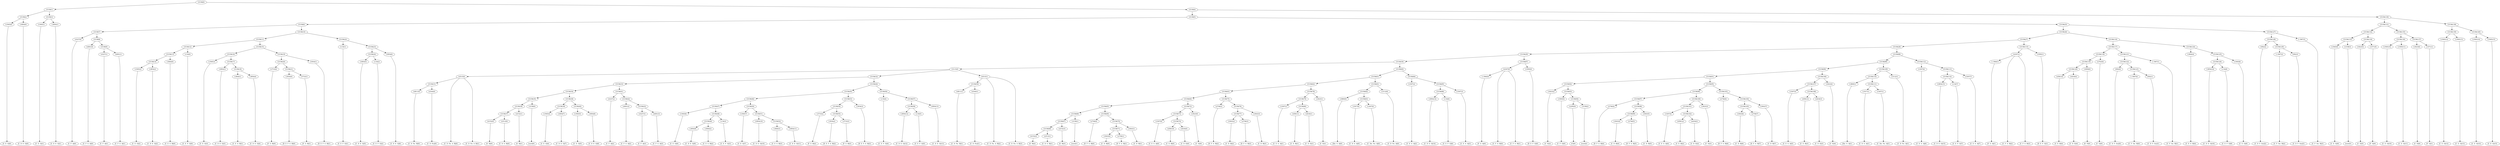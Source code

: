 digraph sample{
"L1945(0)"->"[C  E  G](0)"
"L3854(0)"->"[C  D  E  G](0)"
"L5158(2)"->"L1945(0)"
"L5158(2)"->"L3854(0)"
"L1945(1)"->"[C  E  G](1)"
"L3854(1)"->"[C  D  E  G](1)"
"L5158(3)"->"L1945(1)"
"L5158(3)"->"L3854(1)"
"L5158(1)"->"L5158(2)"
"L5158(1)"->"L5158(3)"
"L4327(0)"->"[C  F  A](0)"
"L4001(0)"->"[C  F  G  A](0)"
"L4327(1)"->"[C  F  A](1)"
"L4001(1)"->"[C  F  G  A](1)"
"L5158(9)"->"L4327(1)"
"L5158(9)"->"L4001(1)"
"L5158(8)"->"L4001(0)"
"L5158(8)"->"L5158(9)"
"L5158(7)"->"L4327(0)"
"L5158(7)"->"L5158(8)"
"L1945(2)"->"[C  E  G](2)"
"L3854(2)"->"[C  D  E  G](2)"
"L5158(14)"->"L1945(2)"
"L5158(14)"->"L3854(2)"
"L3844(0)"->"[C  E  G  B](0)"
"L5158(13)"->"L5158(14)"
"L5158(13)"->"L3844(0)"
"L134(0)"->"[C  E  F  G](0)"
"L5158(12)"->"L5158(13)"
"L5158(12)"->"L134(0)"
"L1945(3)"->"[C  E  G](3)"
"L3854(3)"->"[C  D  E  G](3)"
"L3844(1)"->"[C  E  G  B](1)"
"L3854(4)"->"[C  D  E  G](4)"
"L5158(18)"->"L3844(1)"
"L5158(18)"->"L3854(4)"
"L5158(17)"->"L3854(3)"
"L5158(17)"->"L5158(18)"
"L5158(16)"->"L1945(3)"
"L5158(16)"->"L5158(17)"
"L3733(0)"->"[F  G  B](0)"
"L3934(0)"->"[D  E  F  G  B](0)"
"L3733(1)"->"[F  G  B](1)"
"L5158(21)"->"L3934(0)"
"L5158(21)"->"L3733(1)"
"L5158(20)"->"L3733(0)"
"L5158(20)"->"L5158(21)"
"L3934(1)"->"[D  E  F  G  B](1)"
"L5158(19)"->"L5158(20)"
"L5158(19)"->"L3934(1)"
"L5158(15)"->"L5158(16)"
"L5158(15)"->"L5158(19)"
"L5158(11)"->"L5158(12)"
"L5158(11)"->"L5158(15)"
"L134(1)"->"[C  E  F  G](1)"
"L3854(5)"->"[C  D  E  G](5)"
"L134(2)"->"[C  E  F  G](2)"
"L5158(24)"->"L3854(5)"
"L5158(24)"->"L134(2)"
"L3854(6)"->"[C  D  E  G](6)"
"L5158(23)"->"L5158(24)"
"L5158(23)"->"L3854(6)"
"L5158(22)"->"L134(1)"
"L5158(22)"->"L5158(23)"
"L5158(10)"->"L5158(11)"
"L5158(10)"->"L5158(22)"
"L5158(6)"->"L5158(7)"
"L5158(6)"->"L5158(10)"
"L4811(0)"->"[C  D  Fis  B](0)"
"L4344(0)"->"[C  D  Fis](0)"
"L5158(31)"->"L4811(0)"
"L5158(31)"->"L4344(0)"
"L4515(0)"->"[C  D  Fis  A  B](0)"
"L4515(0)"->"L5158(31)"
"L4515(0)"->"[C  D  Fis  A  B](1)"
"L4152(0)"->"[G  B](0)"
"L2513(0)"->"[C  D  G  B](0)"
"L5158(37)"->"L4152(0)"
"L5158(37)"->"L2513(0)"
"L4152(1)"->"[G  B](1)"
"L5158(36)"->"L5158(37)"
"L5158(36)"->"L4152(1)"
"L3158(0)"->"[rest](0)"
"L5158(35)"->"L5158(36)"
"L5158(35)"->"L3158(0)"
"L1945(4)"->"[C  E  G](4)"
"L3854(7)"->"[C  D  E  G](7)"
"L5158(39)"->"L1945(4)"
"L5158(39)"->"L3854(7)"
"L1945(5)"->"[C  E  G](5)"
"L3854(8)"->"[C  D  E  G](8)"
"L5158(40)"->"L1945(5)"
"L5158(40)"->"L3854(8)"
"L5158(38)"->"L5158(39)"
"L5158(38)"->"L5158(40)"
"L5158(34)"->"L5158(35)"
"L5158(34)"->"L5158(38)"
"L4327(2)"->"[C  F  A](2)"
"L4001(2)"->"[C  F  G  A](2)"
"L4327(3)"->"[C  F  A](3)"
"L4001(3)"->"[C  F  G  A](3)"
"L5158(43)"->"L4327(3)"
"L5158(43)"->"L4001(3)"
"L5158(42)"->"L4001(2)"
"L5158(42)"->"L5158(43)"
"L5158(41)"->"L4327(2)"
"L5158(41)"->"L5158(42)"
"L5158(33)"->"L5158(34)"
"L5158(33)"->"L5158(41)"
"L1945(6)"->"[C  E  G](6)"
"L3854(9)"->"[C  D  E  G](9)"
"L3844(2)"->"[C  E  G  B](2)"
"L5158(49)"->"L3854(9)"
"L5158(49)"->"L3844(2)"
"L134(3)"->"[C  E  F  G](3)"
"L5158(48)"->"L5158(49)"
"L5158(48)"->"L134(3)"
"L5158(47)"->"L1945(6)"
"L5158(47)"->"L5158(48)"
"L1945(7)"->"[C  E  G](7)"
"L3854(10)"->"[C  D  E  G](10)"
"L3844(3)"->"[C  E  G  B](3)"
"L3854(11)"->"[C  D  E  G](11)"
"L5158(52)"->"L3844(3)"
"L5158(52)"->"L3854(11)"
"L5158(51)"->"L3854(10)"
"L5158(51)"->"L5158(52)"
"L5158(50)"->"L1945(7)"
"L5158(50)"->"L5158(51)"
"L5158(46)"->"L5158(47)"
"L5158(46)"->"L5158(50)"
"L3733(2)"->"[F  G  B](2)"
"L3934(2)"->"[D  E  F  G  B](2)"
"L3733(3)"->"[F  G  B](3)"
"L5158(55)"->"L3934(2)"
"L5158(55)"->"L3733(3)"
"L5158(54)"->"L3733(2)"
"L5158(54)"->"L5158(55)"
"L3934(3)"->"[D  E  F  G  B](3)"
"L5158(53)"->"L5158(54)"
"L5158(53)"->"L3934(3)"
"L5158(45)"->"L5158(46)"
"L5158(45)"->"L5158(53)"
"L134(4)"->"[C  E  F  G](4)"
"L3854(12)"->"[C  D  E  G](12)"
"L134(5)"->"[C  E  F  G](5)"
"L5158(58)"->"L3854(12)"
"L5158(58)"->"L134(5)"
"L3854(13)"->"[C  D  E  G](13)"
"L5158(57)"->"L5158(58)"
"L5158(57)"->"L3854(13)"
"L5158(56)"->"L134(4)"
"L5158(56)"->"L5158(57)"
"L5158(44)"->"L5158(45)"
"L5158(44)"->"L5158(56)"
"L5158(32)"->"L5158(33)"
"L5158(32)"->"L5158(44)"
"L4811(1)"->"[C  D  Fis  B](1)"
"L4344(1)"->"[C  D  Fis](1)"
"L5158(59)"->"L4811(1)"
"L5158(59)"->"L4344(1)"
"L4515(1)"->"[C  D  Fis  A  B](2)"
"L4515(1)"->"L5158(59)"
"L4515(1)"->"[C  D  Fis  A  B](3)"
"L5115(0)"->"L4515(0)"
"L5115(0)"->"L5158(32)"
"L5115(0)"->"L4515(1)"
"L4152(2)"->"[G  B](2)"
"L2513(1)"->"[C  D  G  B](1)"
"L5158(68)"->"L4152(2)"
"L5158(68)"->"L2513(1)"
"L4152(3)"->"[G  B](3)"
"L5158(67)"->"L5158(68)"
"L5158(67)"->"L4152(3)"
"L3158(1)"->"[rest](1)"
"L5158(66)"->"L5158(67)"
"L5158(66)"->"L3158(1)"
"L2746(0)"->"[D  F  G  B](0)"
"L3043(0)"->"[C  D  B](0)"
"L2746(1)"->"[D  F  G  B](1)"
"L5158(71)"->"L3043(0)"
"L5158(71)"->"L2746(1)"
"L3043(1)"->"[C  D  B](1)"
"L5158(70)"->"L5158(71)"
"L5158(70)"->"L3043(1)"
"L5158(69)"->"L2746(0)"
"L5158(69)"->"L5158(70)"
"L5158(65)"->"L5158(66)"
"L5158(65)"->"L5158(69)"
"L3307(0)"->"[C  E  G  A](0)"
"L4581(0)"->"[C  E  B](0)"
"L4434(0)"->"[C  D  E](0)"
"L5158(74)"->"L4581(0)"
"L5158(74)"->"L4434(0)"
"L5158(73)"->"L3307(0)"
"L5158(73)"->"L5158(74)"
"L3023(0)"->"[C  E](0)"
"L5158(72)"->"L5158(73)"
"L5158(72)"->"L3023(0)"
"L5158(64)"->"L5158(65)"
"L5158(64)"->"L5158(72)"
"L2746(2)"->"[D  F  G  B](2)"
"L3043(2)"->"[C  D  B](2)"
"L2746(3)"->"[D  F  G  B](3)"
"L5158(77)"->"L3043(2)"
"L5158(77)"->"L2746(3)"
"L3043(3)"->"[C  D  B](3)"
"L5158(76)"->"L5158(77)"
"L5158(76)"->"L3043(3)"
"L5158(75)"->"L2746(2)"
"L5158(75)"->"L5158(76)"
"L5158(63)"->"L5158(64)"
"L5158(63)"->"L5158(75)"
"L3307(1)"->"[C  E  G  A](1)"
"L4581(1)"->"[C  E  B](1)"
"L4434(1)"->"[C  D  E](1)"
"L5158(80)"->"L4581(1)"
"L5158(80)"->"L4434(1)"
"L5158(79)"->"L3307(1)"
"L5158(79)"->"L5158(80)"
"L3023(1)"->"[C  E](1)"
"L5158(78)"->"L5158(79)"
"L5158(78)"->"L3023(1)"
"L5158(62)"->"L5158(63)"
"L5158(62)"->"L5158(78)"
"L3800(0)"->"[Dis  G  A](0)"
"L1917(0)"->"[C  D  G  A](0)"
"L1447(0)"->"[C  Dis  Fis  A](0)"
"L5158(83)"->"L1917(0)"
"L5158(83)"->"L1447(0)"
"L5158(82)"->"L3800(0)"
"L5158(82)"->"L5158(83)"
"L3112(0)"->"[C  D  Fis  A](0)"
"L5158(81)"->"L5158(82)"
"L5158(81)"->"L3112(0)"
"L5158(61)"->"L5158(62)"
"L5158(61)"->"L5158(81)"
"L3307(2)"->"[C  E  G  A](2)"
"L3854(14)"->"[C  D  E  G](14)"
"L134(6)"->"[C  E  F  G](6)"
"L5158(86)"->"L3854(14)"
"L5158(86)"->"L134(6)"
"L3307(3)"->"[C  E  G  A](3)"
"L5158(85)"->"L5158(86)"
"L5158(85)"->"L3307(3)"
"L5158(84)"->"L3307(2)"
"L5158(84)"->"L5158(85)"
"L5158(60)"->"L5158(61)"
"L5158(60)"->"L5158(84)"
"L5158(30)"->"L5115(0)"
"L5158(30)"->"L5158(60)"
"L-1964(0)"->"[F  G  A](0)"
"L4347(0)"->"[C  F  G  B](0)"
"L4347(0)"->"L-1964(0)"
"L4347(0)"->"[C  F  G  B](1)"
"L3595(0)"->"[D  E  F  G](0)"
"L5158(87)"->"L4347(0)"
"L5158(87)"->"L3595(0)"
"L5158(29)"->"L5158(30)"
"L5158(29)"->"L5158(87)"
"L3023(2)"->"[C  E](2)"
"L3565(0)"->"[C  F  G](0)"
"L2295(0)"->"[C](0)"
"L3158(2)"->"[rest](2)"
"L5158(94)"->"L2295(0)"
"L5158(94)"->"L3158(2)"
"L5158(93)"->"L3565(0)"
"L5158(93)"->"L5158(94)"
"L5158(92)"->"L3023(2)"
"L5158(92)"->"L5158(93)"
"L2746(4)"->"[D  F  G  B](4)"
"L3043(4)"->"[C  D  B](4)"
"L2746(5)"->"[D  F  G  B](5)"
"L5158(99)"->"L3043(4)"
"L5158(99)"->"L2746(5)"
"L3043(5)"->"[C  D  B](5)"
"L5158(98)"->"L5158(99)"
"L5158(98)"->"L3043(5)"
"L5158(97)"->"L2746(4)"
"L5158(97)"->"L5158(98)"
"L3307(4)"->"[C  E  G  A](4)"
"L4581(2)"->"[C  E  B](2)"
"L4434(2)"->"[C  D  E](2)"
"L5158(102)"->"L4581(2)"
"L5158(102)"->"L4434(2)"
"L5158(101)"->"L3307(4)"
"L5158(101)"->"L5158(102)"
"L3023(3)"->"[C  E](3)"
"L5158(100)"->"L5158(101)"
"L5158(100)"->"L3023(3)"
"L5158(96)"->"L5158(97)"
"L5158(96)"->"L5158(100)"
"L2746(6)"->"[D  F  G  B](6)"
"L3043(6)"->"[C  D  B](6)"
"L2746(7)"->"[D  F  G  B](7)"
"L5158(105)"->"L3043(6)"
"L5158(105)"->"L2746(7)"
"L3043(7)"->"[C  D  B](7)"
"L5158(104)"->"L5158(105)"
"L5158(104)"->"L3043(7)"
"L5158(103)"->"L2746(6)"
"L5158(103)"->"L5158(104)"
"L5158(95)"->"L5158(96)"
"L5158(95)"->"L5158(103)"
"L5158(91)"->"L5158(92)"
"L5158(91)"->"L5158(95)"
"L3307(5)"->"[C  E  G  A](5)"
"L4581(3)"->"[C  E  B](3)"
"L4434(3)"->"[C  D  E](3)"
"L5158(108)"->"L4581(3)"
"L5158(108)"->"L4434(3)"
"L5158(107)"->"L3307(5)"
"L5158(107)"->"L5158(108)"
"L3023(4)"->"[C  E](4)"
"L5158(106)"->"L5158(107)"
"L5158(106)"->"L3023(4)"
"L5158(90)"->"L5158(91)"
"L5158(90)"->"L5158(106)"
"L3800(1)"->"[Dis  G  A](1)"
"L1917(1)"->"[C  D  G  A](1)"
"L1447(1)"->"[C  Dis  Fis  A](1)"
"L5158(111)"->"L1917(1)"
"L5158(111)"->"L1447(1)"
"L5158(110)"->"L3800(1)"
"L5158(110)"->"L5158(111)"
"L3112(1)"->"[C  D  Fis  A](1)"
"L5158(109)"->"L5158(110)"
"L5158(109)"->"L3112(1)"
"L5158(89)"->"L5158(90)"
"L5158(89)"->"L5158(109)"
"L3307(6)"->"[C  E  G  A](6)"
"L3854(15)"->"[C  D  E  G](15)"
"L134(7)"->"[C  E  F  G](7)"
"L5158(114)"->"L3854(15)"
"L5158(114)"->"L134(7)"
"L3307(7)"->"[C  E  G  A](7)"
"L5158(113)"->"L5158(114)"
"L5158(113)"->"L3307(7)"
"L5158(112)"->"L3307(6)"
"L5158(112)"->"L5158(113)"
"L5158(88)"->"L5158(89)"
"L5158(88)"->"L5158(112)"
"L5158(28)"->"L5158(29)"
"L5158(28)"->"L5158(88)"
"L-1964(1)"->"[F  G  A](1)"
"L4347(1)"->"[C  F  G  B](2)"
"L4347(1)"->"L-1964(1)"
"L4347(1)"->"[C  F  G  B](3)"
"L3595(1)"->"[D  E  F  G](1)"
"L5158(115)"->"L4347(1)"
"L5158(115)"->"L3595(1)"
"L5158(27)"->"L5158(28)"
"L5158(27)"->"L5158(115)"
"L4581(4)"->"[C  E  B](4)"
"L4434(4)"->"[C  D  E](4)"
"L5158(120)"->"L4581(4)"
"L5158(120)"->"L4434(4)"
"L3858(0)"->"[E  F](0)"
"L5158(119)"->"L5158(120)"
"L5158(119)"->"L3858(0)"
"L2763(0)"->"[C  G](0)"
"L5158(118)"->"L5158(119)"
"L5158(118)"->"L2763(0)"
"L902(0)"->"[C  D  F  Gis](0)"
"L-1967(0)"->"[C  F  Gis  B](0)"
"L902(1)"->"[C  D  F  Gis](1)"
"L5158(123)"->"L-1967(0)"
"L5158(123)"->"L902(1)"
"L5158(122)"->"L902(0)"
"L5158(122)"->"L5158(123)"
"L-1967(1)"->"[C  F  Gis  B](1)"
"L5158(121)"->"L5158(122)"
"L5158(121)"->"L-1967(1)"
"L5158(117)"->"L5158(118)"
"L5158(117)"->"L5158(121)"
"L3844(4)"->"[C  E  G  B](4)"
"L3854(16)"->"[C  D  E  G](16)"
"L134(8)"->"[C  E  F  G](8)"
"L5158(126)"->"L3854(16)"
"L5158(126)"->"L134(8)"
"L1945(8)"->"[C  E  G](8)"
"L5158(125)"->"L5158(126)"
"L5158(125)"->"L1945(8)"
"L5158(124)"->"L3844(4)"
"L5158(124)"->"L5158(125)"
"L5158(116)"->"L5158(117)"
"L5158(116)"->"L5158(124)"
"L5158(26)"->"L5158(27)"
"L5158(26)"->"L5158(116)"
"L902(2)"->"[C  D  F  Gis](2)"
"L-1967(2)"->"[C  F  Gis  B](2)"
"L902(3)"->"[C  D  F  Gis](3)"
"L5158(129)"->"L-1967(2)"
"L5158(129)"->"L902(3)"
"L5158(128)"->"L902(2)"
"L5158(128)"->"L5158(129)"
"L-1967(3)"->"[C  F  Gis  B](3)"
"L5158(127)"->"L5158(128)"
"L5158(127)"->"L-1967(3)"
"L5158(25)"->"L5158(26)"
"L5158(25)"->"L5158(127)"
"L5158(5)"->"L5158(6)"
"L5158(5)"->"L5158(25)"
"L1945(9)"->"[C  E  G](9)"
"L3158(3)"->"[rest](3)"
"L5158(133)"->"L1945(9)"
"L5158(133)"->"L3158(3)"
"L3023(5)"->"[C  E](5)"
"L3371(0)"->"[F  G](0)"
"L5158(134)"->"L3023(5)"
"L5158(134)"->"L3371(0)"
"L5158(132)"->"L5158(133)"
"L5158(132)"->"L5158(134)"
"L1945(10)"->"[C  E  G](10)"
"L1945(11)"->"[C  E  G](11)"
"L5158(136)"->"L1945(10)"
"L5158(136)"->"L1945(11)"
"L3023(6)"->"[C  E](6)"
"L3371(1)"->"[F  G](1)"
"L5158(137)"->"L3023(6)"
"L5158(137)"->"L3371(1)"
"L5158(135)"->"L5158(136)"
"L5158(135)"->"L5158(137)"
"L5158(131)"->"L5158(132)"
"L5158(131)"->"L5158(135)"
"L1945(12)"->"[C  E  G](12)"
"L1945(13)"->"[C  E  G](13)"
"L5158(139)"->"L1945(12)"
"L5158(139)"->"L1945(13)"
"L1945(14)"->"[C  E  G](14)"
"L1945(15)"->"[C  E  G](15)"
"L5158(140)"->"L1945(14)"
"L5158(140)"->"L1945(15)"
"L5158(138)"->"L5158(139)"
"L5158(138)"->"L5158(140)"
"L5158(130)"->"L5158(131)"
"L5158(130)"->"L5158(138)"
"L5158(4)"->"L5158(5)"
"L5158(4)"->"L5158(130)"
"L5158(0)"->"L5158(1)"
"L5158(0)"->"L5158(4)"
{rank = min; "L5158(0)"}
{rank = same; "L5158(1)"; "L5158(4)";}
{rank = same; "L5158(2)"; "L5158(3)"; "L5158(5)"; "L5158(130)";}
{rank = same; "L1945(0)"; "L3854(0)"; "L1945(1)"; "L3854(1)"; "L5158(6)"; "L5158(25)"; "L5158(131)"; "L5158(138)";}
{rank = same; "L5158(7)"; "L5158(10)"; "L5158(26)"; "L5158(127)"; "L5158(132)"; "L5158(135)"; "L5158(139)"; "L5158(140)";}
{rank = same; "L4327(0)"; "L5158(8)"; "L5158(11)"; "L5158(22)"; "L5158(27)"; "L5158(116)"; "L5158(128)"; "L-1967(3)"; "L5158(133)"; "L5158(134)"; "L5158(136)"; "L5158(137)"; "L1945(12)"; "L1945(13)"; "L1945(14)"; "L1945(15)";}
{rank = same; "L4001(0)"; "L5158(9)"; "L5158(12)"; "L5158(15)"; "L134(1)"; "L5158(23)"; "L5158(28)"; "L5158(115)"; "L5158(117)"; "L5158(124)"; "L902(2)"; "L5158(129)"; "L1945(9)"; "L3158(3)"; "L3023(5)"; "L3371(0)"; "L1945(10)"; "L1945(11)"; "L3023(6)"; "L3371(1)";}
{rank = same; "L4327(1)"; "L4001(1)"; "L5158(13)"; "L134(0)"; "L5158(16)"; "L5158(19)"; "L5158(24)"; "L3854(6)"; "L5158(29)"; "L5158(88)"; "L4347(1)"; "L3595(1)"; "L5158(118)"; "L5158(121)"; "L3844(4)"; "L5158(125)"; "L-1967(2)"; "L902(3)";}
{rank = same; "L5158(14)"; "L3844(0)"; "L1945(3)"; "L5158(17)"; "L5158(20)"; "L3934(1)"; "L3854(5)"; "L134(2)"; "L5158(30)"; "L5158(87)"; "L5158(89)"; "L5158(112)"; "L-1964(1)"; "L5158(119)"; "L2763(0)"; "L5158(122)"; "L-1967(1)"; "L5158(126)"; "L1945(8)";}
{rank = same; "L1945(2)"; "L3854(2)"; "L3854(3)"; "L5158(18)"; "L3733(0)"; "L5158(21)"; "L5115(0)"; "L5158(60)"; "L4347(0)"; "L3595(0)"; "L5158(90)"; "L5158(109)"; "L3307(6)"; "L5158(113)"; "L5158(120)"; "L3858(0)"; "L902(0)"; "L5158(123)"; "L3854(16)"; "L134(8)";}
{rank = same; "L3844(1)"; "L3854(4)"; "L3934(0)"; "L3733(1)"; "L4515(0)"; "L5158(32)"; "L4515(1)"; "L5158(61)"; "L5158(84)"; "L-1964(0)"; "L5158(91)"; "L5158(106)"; "L5158(110)"; "L3112(1)"; "L5158(114)"; "L3307(7)"; "L4581(4)"; "L4434(4)"; "L-1967(0)"; "L902(1)";}
{rank = same; "L5158(31)"; "L5158(33)"; "L5158(44)"; "L5158(59)"; "L5158(62)"; "L5158(81)"; "L3307(2)"; "L5158(85)"; "L5158(92)"; "L5158(95)"; "L5158(107)"; "L3023(4)"; "L3800(1)"; "L5158(111)"; "L3854(15)"; "L134(7)";}
{rank = same; "L4811(0)"; "L4344(0)"; "L5158(34)"; "L5158(41)"; "L5158(45)"; "L5158(56)"; "L4811(1)"; "L4344(1)"; "L5158(63)"; "L5158(78)"; "L5158(82)"; "L3112(0)"; "L5158(86)"; "L3307(3)"; "L3023(2)"; "L5158(93)"; "L5158(96)"; "L5158(103)"; "L3307(5)"; "L5158(108)"; "L1917(1)"; "L1447(1)";}
{rank = same; "L5158(35)"; "L5158(38)"; "L4327(2)"; "L5158(42)"; "L5158(46)"; "L5158(53)"; "L134(4)"; "L5158(57)"; "L5158(64)"; "L5158(75)"; "L5158(79)"; "L3023(1)"; "L3800(0)"; "L5158(83)"; "L3854(14)"; "L134(6)"; "L3565(0)"; "L5158(94)"; "L5158(97)"; "L5158(100)"; "L2746(6)"; "L5158(104)"; "L4581(3)"; "L4434(3)";}
{rank = same; "L5158(36)"; "L3158(0)"; "L5158(39)"; "L5158(40)"; "L4001(2)"; "L5158(43)"; "L5158(47)"; "L5158(50)"; "L5158(54)"; "L3934(3)"; "L5158(58)"; "L3854(13)"; "L5158(65)"; "L5158(72)"; "L2746(2)"; "L5158(76)"; "L3307(1)"; "L5158(80)"; "L1917(0)"; "L1447(0)"; "L2295(0)"; "L3158(2)"; "L2746(4)"; "L5158(98)"; "L5158(101)"; "L3023(3)"; "L5158(105)"; "L3043(7)";}
{rank = same; "L5158(37)"; "L4152(1)"; "L1945(4)"; "L3854(7)"; "L1945(5)"; "L3854(8)"; "L4327(3)"; "L4001(3)"; "L1945(6)"; "L5158(48)"; "L1945(7)"; "L5158(51)"; "L3733(2)"; "L5158(55)"; "L3854(12)"; "L134(5)"; "L5158(66)"; "L5158(69)"; "L5158(73)"; "L3023(0)"; "L5158(77)"; "L3043(3)"; "L4581(1)"; "L4434(1)"; "L5158(99)"; "L3043(5)"; "L3307(4)"; "L5158(102)"; "L3043(6)"; "L2746(7)";}
{rank = same; "L4152(0)"; "L2513(0)"; "L5158(49)"; "L134(3)"; "L3854(10)"; "L5158(52)"; "L3934(2)"; "L3733(3)"; "L5158(67)"; "L3158(1)"; "L2746(0)"; "L5158(70)"; "L3307(0)"; "L5158(74)"; "L3043(2)"; "L2746(3)"; "L3043(4)"; "L2746(5)"; "L4581(2)"; "L4434(2)";}
{rank = same; "L3854(9)"; "L3844(2)"; "L3844(3)"; "L3854(11)"; "L5158(68)"; "L4152(3)"; "L5158(71)"; "L3043(1)"; "L4581(0)"; "L4434(0)";}
{rank = same; "L4152(2)"; "L2513(1)"; "L3043(0)"; "L2746(1)";}
{rank = max; "[C  D  B](0)"; "[C  D  B](1)"; "[C  D  B](2)"; "[C  D  B](3)"; "[C  D  B](4)"; "[C  D  B](5)"; "[C  D  B](6)"; "[C  D  B](7)"; "[C  D  E  G](0)"; "[C  D  E  G](1)"; "[C  D  E  G](10)"; "[C  D  E  G](11)"; "[C  D  E  G](12)"; "[C  D  E  G](13)"; "[C  D  E  G](14)"; "[C  D  E  G](15)"; "[C  D  E  G](16)"; "[C  D  E  G](2)"; "[C  D  E  G](3)"; "[C  D  E  G](4)"; "[C  D  E  G](5)"; "[C  D  E  G](6)"; "[C  D  E  G](7)"; "[C  D  E  G](8)"; "[C  D  E  G](9)"; "[C  D  E](0)"; "[C  D  E](1)"; "[C  D  E](2)"; "[C  D  E](3)"; "[C  D  E](4)"; "[C  D  F  Gis](0)"; "[C  D  F  Gis](1)"; "[C  D  F  Gis](2)"; "[C  D  F  Gis](3)"; "[C  D  Fis  A  B](0)"; "[C  D  Fis  A  B](1)"; "[C  D  Fis  A  B](2)"; "[C  D  Fis  A  B](3)"; "[C  D  Fis  A](0)"; "[C  D  Fis  A](1)"; "[C  D  Fis  B](0)"; "[C  D  Fis  B](1)"; "[C  D  Fis](0)"; "[C  D  Fis](1)"; "[C  D  G  A](0)"; "[C  D  G  A](1)"; "[C  D  G  B](0)"; "[C  D  G  B](1)"; "[C  Dis  Fis  A](0)"; "[C  Dis  Fis  A](1)"; "[C  E  B](0)"; "[C  E  B](1)"; "[C  E  B](2)"; "[C  E  B](3)"; "[C  E  B](4)"; "[C  E  F  G](0)"; "[C  E  F  G](1)"; "[C  E  F  G](2)"; "[C  E  F  G](3)"; "[C  E  F  G](4)"; "[C  E  F  G](5)"; "[C  E  F  G](6)"; "[C  E  F  G](7)"; "[C  E  F  G](8)"; "[C  E  G  A](0)"; "[C  E  G  A](1)"; "[C  E  G  A](2)"; "[C  E  G  A](3)"; "[C  E  G  A](4)"; "[C  E  G  A](5)"; "[C  E  G  A](6)"; "[C  E  G  A](7)"; "[C  E  G  B](0)"; "[C  E  G  B](1)"; "[C  E  G  B](2)"; "[C  E  G  B](3)"; "[C  E  G  B](4)"; "[C  E  G](0)"; "[C  E  G](1)"; "[C  E  G](10)"; "[C  E  G](11)"; "[C  E  G](12)"; "[C  E  G](13)"; "[C  E  G](14)"; "[C  E  G](15)"; "[C  E  G](2)"; "[C  E  G](3)"; "[C  E  G](4)"; "[C  E  G](5)"; "[C  E  G](6)"; "[C  E  G](7)"; "[C  E  G](8)"; "[C  E  G](9)"; "[C  E](0)"; "[C  E](1)"; "[C  E](2)"; "[C  E](3)"; "[C  E](4)"; "[C  E](5)"; "[C  E](6)"; "[C  F  A](0)"; "[C  F  A](1)"; "[C  F  A](2)"; "[C  F  A](3)"; "[C  F  G  A](0)"; "[C  F  G  A](1)"; "[C  F  G  A](2)"; "[C  F  G  A](3)"; "[C  F  G  B](0)"; "[C  F  G  B](1)"; "[C  F  G  B](2)"; "[C  F  G  B](3)"; "[C  F  G](0)"; "[C  F  Gis  B](0)"; "[C  F  Gis  B](1)"; "[C  F  Gis  B](2)"; "[C  F  Gis  B](3)"; "[C  G](0)"; "[C](0)"; "[D  E  F  G  B](0)"; "[D  E  F  G  B](1)"; "[D  E  F  G  B](2)"; "[D  E  F  G  B](3)"; "[D  E  F  G](0)"; "[D  E  F  G](1)"; "[D  F  G  B](0)"; "[D  F  G  B](1)"; "[D  F  G  B](2)"; "[D  F  G  B](3)"; "[D  F  G  B](4)"; "[D  F  G  B](5)"; "[D  F  G  B](6)"; "[D  F  G  B](7)"; "[Dis  G  A](0)"; "[Dis  G  A](1)"; "[E  F](0)"; "[F  G  A](0)"; "[F  G  A](1)"; "[F  G  B](0)"; "[F  G  B](1)"; "[F  G  B](2)"; "[F  G  B](3)"; "[F  G](0)"; "[F  G](1)"; "[G  B](0)"; "[G  B](1)"; "[G  B](2)"; "[G  B](3)"; "[rest](0)"; "[rest](1)"; "[rest](2)"; "[rest](3)";}
}